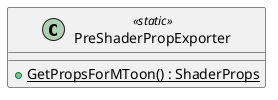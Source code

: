 @startuml
class PreShaderPropExporter <<static>> {
    + {static} GetPropsForMToon() : ShaderProps
}
@enduml
